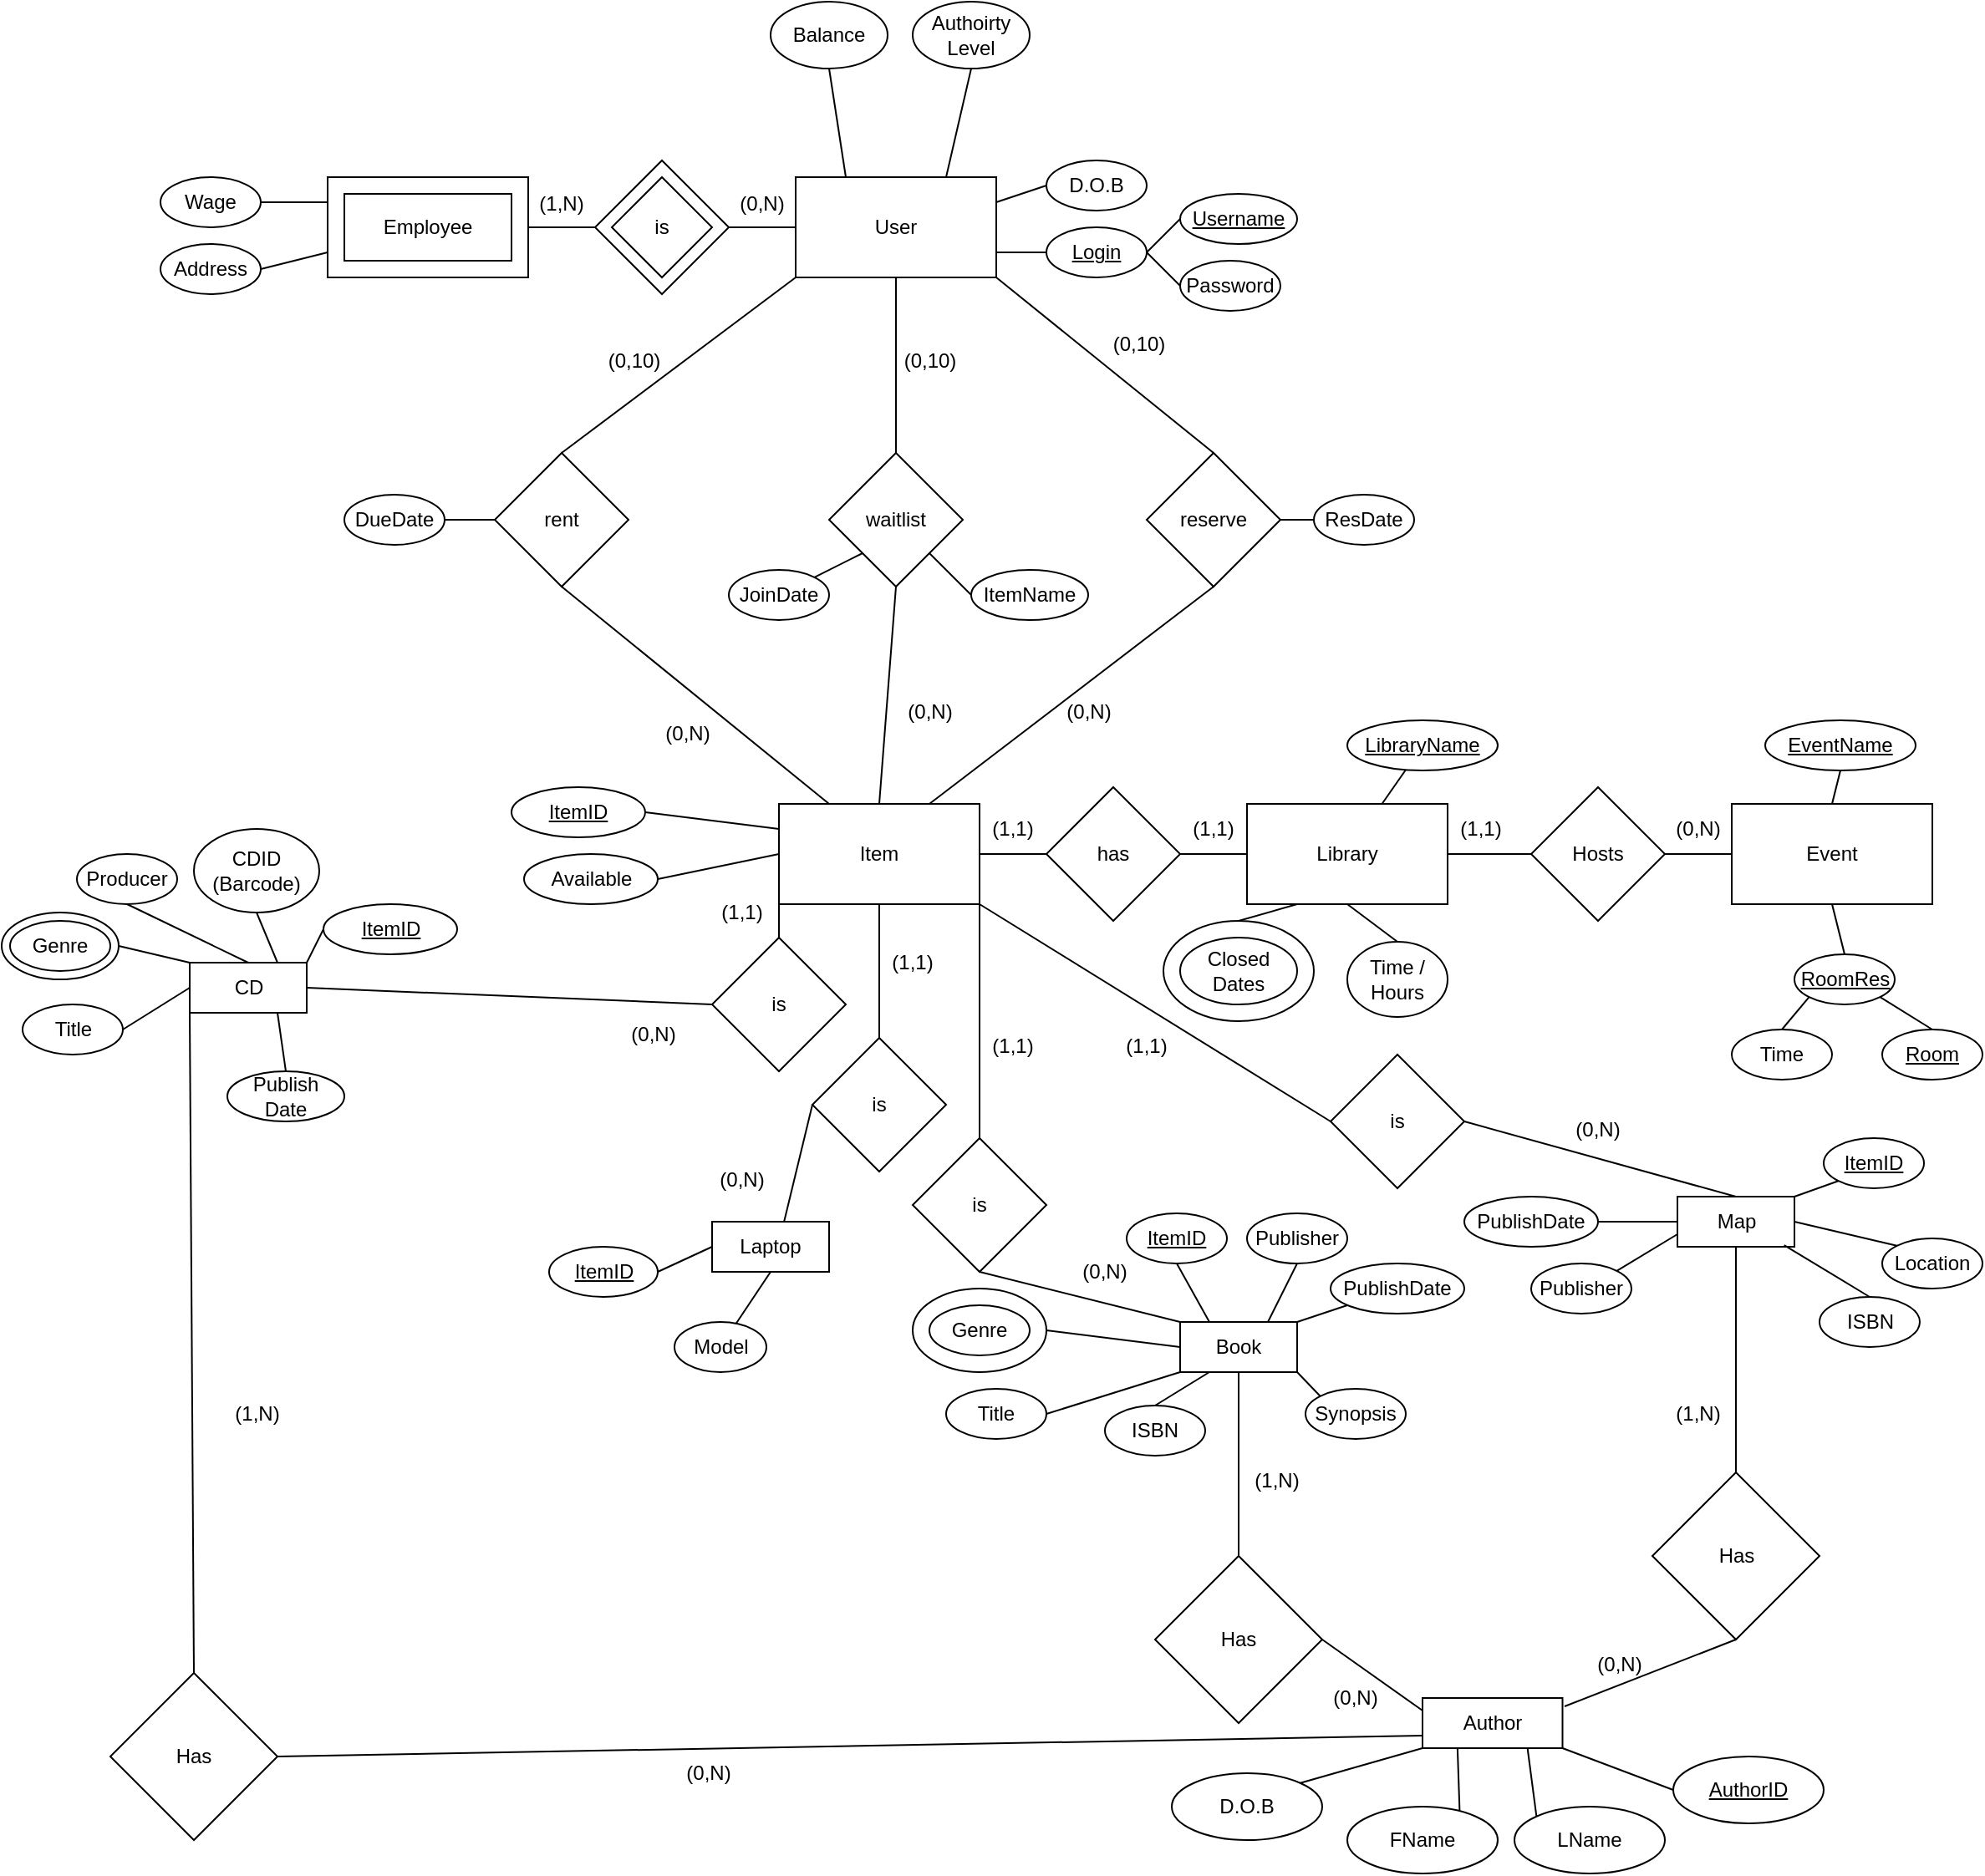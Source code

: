 <mxfile>
    <diagram id="7cVWoikjw2al0mrFs_u3" name="Page-1">
        <mxGraphModel dx="2172" dy="1655" grid="1" gridSize="10" guides="1" tooltips="1" connect="1" arrows="1" fold="1" page="1" pageScale="1" pageWidth="850" pageHeight="1100" math="0" shadow="0">
            <root>
                <mxCell id="0"/>
                <mxCell id="1" parent="0"/>
                <mxCell id="252" value="" style="ellipse;whiteSpace=wrap;html=1;" vertex="1" parent="1">
                    <mxGeometry x="-265" y="355" width="70" height="40" as="geometry"/>
                </mxCell>
                <mxCell id="243" value="" style="rhombus;whiteSpace=wrap;html=1;" parent="1" vertex="1">
                    <mxGeometry x="90" y="-95" width="80" height="80" as="geometry"/>
                </mxCell>
                <mxCell id="116" value="(0,N)" style="text;html=1;strokeColor=none;fillColor=none;align=center;verticalAlign=middle;whiteSpace=wrap;rounded=0;" parent="1" vertex="1">
                    <mxGeometry x="160" y="-84" width="60" height="30" as="geometry"/>
                </mxCell>
                <mxCell id="115" value="(1,N)" style="text;html=1;strokeColor=none;fillColor=none;align=center;verticalAlign=middle;whiteSpace=wrap;rounded=0;" parent="1" vertex="1">
                    <mxGeometry x="40" y="-84" width="60" height="30" as="geometry"/>
                </mxCell>
                <mxCell id="231" value="Has" style="rhombus;whiteSpace=wrap;html=1;" parent="1" vertex="1">
                    <mxGeometry x="722.5" y="690" width="100" height="100" as="geometry"/>
                </mxCell>
                <mxCell id="248" style="edgeStyle=none;html=1;entryX=0;entryY=0;entryDx=0;entryDy=0;endArrow=none;endFill=0;exitX=0.75;exitY=1;exitDx=0;exitDy=0;" parent="1" source="230" target="247" edge="1">
                    <mxGeometry relative="1" as="geometry">
                        <mxPoint x="600" y="950" as="sourcePoint"/>
                        <Array as="points"/>
                    </mxGeometry>
                </mxCell>
                <mxCell id="251" style="edgeStyle=none;html=1;entryX=0;entryY=0.5;entryDx=0;entryDy=0;endArrow=none;endFill=0;exitX=1;exitY=1;exitDx=0;exitDy=0;" parent="1" source="230" target="250" edge="1">
                    <mxGeometry relative="1" as="geometry">
                        <mxPoint x="700" y="850" as="sourcePoint"/>
                    </mxGeometry>
                </mxCell>
                <mxCell id="257" style="edgeStyle=none;html=1;exitX=0;exitY=0.75;exitDx=0;exitDy=0;entryX=1;entryY=0.5;entryDx=0;entryDy=0;endArrow=none;endFill=0;" edge="1" parent="1" source="230" target="254">
                    <mxGeometry relative="1" as="geometry">
                        <mxPoint x="40" y="850" as="targetPoint"/>
                        <Array as="points"/>
                    </mxGeometry>
                </mxCell>
                <mxCell id="230" value="Author" style="rounded=0;whiteSpace=wrap;html=1;" parent="1" vertex="1">
                    <mxGeometry x="585" y="825" width="83.75" height="30" as="geometry"/>
                </mxCell>
                <mxCell id="229" value="Has" style="rhombus;whiteSpace=wrap;html=1;" parent="1" vertex="1">
                    <mxGeometry x="425" y="740" width="100" height="100" as="geometry"/>
                </mxCell>
                <mxCell id="59" style="edgeStyle=none;html=1;exitX=1;exitY=0.5;exitDx=0;exitDy=0;entryX=0;entryY=0.5;entryDx=0;entryDy=0;endArrow=none;endFill=0;" parent="1" source="2" target="58" edge="1">
                    <mxGeometry relative="1" as="geometry"/>
                </mxCell>
                <mxCell id="2" value="Library" style="rounded=0;whiteSpace=wrap;html=1;" parent="1" vertex="1">
                    <mxGeometry x="480" y="290" width="120" height="60" as="geometry"/>
                </mxCell>
                <mxCell id="49" style="edgeStyle=none;html=1;exitX=1;exitY=0.5;exitDx=0;exitDy=0;entryX=0;entryY=0.5;entryDx=0;entryDy=0;endArrow=none;endFill=0;" parent="1" source="3" target="2" edge="1">
                    <mxGeometry relative="1" as="geometry"/>
                </mxCell>
                <mxCell id="3" value="has" style="rhombus;whiteSpace=wrap;html=1;" parent="1" vertex="1">
                    <mxGeometry x="360" y="280" width="80" height="80" as="geometry"/>
                </mxCell>
                <mxCell id="8" value="Time / Hours" style="ellipse;whiteSpace=wrap;html=1;" parent="1" vertex="1">
                    <mxGeometry x="540" y="372.5" width="60" height="45" as="geometry"/>
                </mxCell>
                <mxCell id="10" value="" style="endArrow=none;html=1;entryX=0.5;entryY=0;entryDx=0;entryDy=0;exitX=0.5;exitY=1;exitDx=0;exitDy=0;" parent="1" source="2" target="8" edge="1">
                    <mxGeometry width="50" height="50" relative="1" as="geometry">
                        <mxPoint x="520" y="360" as="sourcePoint"/>
                        <mxPoint x="480" y="380" as="targetPoint"/>
                    </mxGeometry>
                </mxCell>
                <mxCell id="12" value="" style="rounded=0;whiteSpace=wrap;html=1;" parent="1" vertex="1">
                    <mxGeometry x="-70" y="-85" width="120" height="60" as="geometry"/>
                </mxCell>
                <mxCell id="14" value="Wage" style="ellipse;whiteSpace=wrap;html=1;" parent="1" vertex="1">
                    <mxGeometry x="-170" y="-85" width="60" height="30" as="geometry"/>
                </mxCell>
                <mxCell id="16" value="Address" style="ellipse;whiteSpace=wrap;html=1;" parent="1" vertex="1">
                    <mxGeometry x="-170" y="-45" width="60" height="30" as="geometry"/>
                </mxCell>
                <mxCell id="23" value="" style="endArrow=none;html=1;exitX=1;exitY=0.5;exitDx=0;exitDy=0;entryX=0;entryY=0.75;entryDx=0;entryDy=0;" parent="1" source="16" target="12" edge="1">
                    <mxGeometry width="50" height="50" relative="1" as="geometry">
                        <mxPoint x="-220" y="135" as="sourcePoint"/>
                        <mxPoint x="-70" y="-35" as="targetPoint"/>
                    </mxGeometry>
                </mxCell>
                <mxCell id="24" value="" style="endArrow=none;html=1;exitX=1;exitY=0.5;exitDx=0;exitDy=0;entryX=0;entryY=0.25;entryDx=0;entryDy=0;" parent="1" source="14" target="12" edge="1">
                    <mxGeometry width="50" height="50" relative="1" as="geometry">
                        <mxPoint x="-220" y="165" as="sourcePoint"/>
                        <mxPoint x="-70" y="-70" as="targetPoint"/>
                    </mxGeometry>
                </mxCell>
                <mxCell id="44" style="edgeStyle=none;html=1;exitX=1;exitY=0.5;exitDx=0;exitDy=0;entryX=0;entryY=0.5;entryDx=0;entryDy=0;endArrow=none;endFill=0;" parent="1" source="243" target="29" edge="1">
                    <mxGeometry relative="1" as="geometry"/>
                </mxCell>
                <mxCell id="28" value="is" style="rhombus;whiteSpace=wrap;html=1;" parent="1" vertex="1">
                    <mxGeometry x="100" y="-85" width="60" height="60" as="geometry"/>
                </mxCell>
                <mxCell id="141" style="edgeStyle=none;html=1;entryX=0.5;entryY=0;entryDx=0;entryDy=0;endArrow=none;endFill=0;exitX=0;exitY=1;exitDx=0;exitDy=0;" parent="1" source="29" target="140" edge="1">
                    <mxGeometry relative="1" as="geometry"/>
                </mxCell>
                <mxCell id="266" style="edgeStyle=none;html=1;exitX=0.5;exitY=1;exitDx=0;exitDy=0;entryX=0.5;entryY=0;entryDx=0;entryDy=0;endArrow=none;endFill=0;" edge="1" parent="1" source="29" target="265">
                    <mxGeometry relative="1" as="geometry"/>
                </mxCell>
                <mxCell id="29" value="User" style="rounded=0;whiteSpace=wrap;html=1;" parent="1" vertex="1">
                    <mxGeometry x="210" y="-85" width="120" height="60" as="geometry"/>
                </mxCell>
                <mxCell id="42" style="edgeStyle=none;html=1;exitX=0;exitY=0.5;exitDx=0;exitDy=0;entryX=1;entryY=0.5;entryDx=0;entryDy=0;endArrow=none;endFill=0;" parent="1" source="31" target="33" edge="1">
                    <mxGeometry relative="1" as="geometry"/>
                </mxCell>
                <mxCell id="31" value="Username" style="ellipse;whiteSpace=wrap;html=1;fontStyle=4" parent="1" vertex="1">
                    <mxGeometry x="440" y="-75" width="70" height="30" as="geometry"/>
                </mxCell>
                <mxCell id="33" value="Login" style="ellipse;whiteSpace=wrap;html=1;fontStyle=4" parent="1" vertex="1">
                    <mxGeometry x="360" y="-55" width="60" height="30" as="geometry"/>
                </mxCell>
                <mxCell id="41" style="edgeStyle=none;html=1;exitX=0;exitY=0.5;exitDx=0;exitDy=0;entryX=1;entryY=0.5;entryDx=0;entryDy=0;endArrow=none;endFill=0;" parent="1" source="34" target="33" edge="1">
                    <mxGeometry relative="1" as="geometry"/>
                </mxCell>
                <mxCell id="34" value="Password" style="ellipse;whiteSpace=wrap;html=1;fontStyle=0" parent="1" vertex="1">
                    <mxGeometry x="440" y="-35" width="60" height="30" as="geometry"/>
                </mxCell>
                <mxCell id="40" style="edgeStyle=none;html=1;exitX=0;exitY=0.5;exitDx=0;exitDy=0;entryX=1;entryY=0.25;entryDx=0;entryDy=0;endArrow=none;endFill=0;" parent="1" source="35" target="29" edge="1">
                    <mxGeometry relative="1" as="geometry"/>
                </mxCell>
                <mxCell id="35" value="D.O.B" style="ellipse;whiteSpace=wrap;html=1;" parent="1" vertex="1">
                    <mxGeometry x="360" y="-95" width="60" height="30" as="geometry"/>
                </mxCell>
                <mxCell id="36" value="Authoirty Level" style="ellipse;whiteSpace=wrap;html=1;" parent="1" vertex="1">
                    <mxGeometry x="280" y="-190" width="70" height="40" as="geometry"/>
                </mxCell>
                <mxCell id="38" value="" style="endArrow=none;html=1;entryX=0.5;entryY=1;entryDx=0;entryDy=0;exitX=0.75;exitY=0;exitDx=0;exitDy=0;" parent="1" source="29" target="36" edge="1">
                    <mxGeometry width="50" height="50" relative="1" as="geometry">
                        <mxPoint x="300" y="-85" as="sourcePoint"/>
                        <mxPoint x="300" y="35" as="targetPoint"/>
                    </mxGeometry>
                </mxCell>
                <mxCell id="39" value="" style="endArrow=none;html=1;entryX=1;entryY=0.75;entryDx=0;entryDy=0;exitX=0;exitY=0.5;exitDx=0;exitDy=0;" parent="1" source="33" target="29" edge="1">
                    <mxGeometry width="50" height="50" relative="1" as="geometry">
                        <mxPoint x="250" y="-75" as="sourcePoint"/>
                        <mxPoint x="240" y="-105" as="targetPoint"/>
                    </mxGeometry>
                </mxCell>
                <mxCell id="48" style="edgeStyle=none;html=1;exitX=1;exitY=0.5;exitDx=0;exitDy=0;entryX=0;entryY=0.5;entryDx=0;entryDy=0;endArrow=none;endFill=0;" parent="1" source="45" target="3" edge="1">
                    <mxGeometry relative="1" as="geometry">
                        <Array as="points"/>
                    </mxGeometry>
                </mxCell>
                <mxCell id="123" style="edgeStyle=none;html=1;entryX=0.5;entryY=0;entryDx=0;entryDy=0;endArrow=none;endFill=0;exitX=1;exitY=1;exitDx=0;exitDy=0;" parent="1" source="45" target="121" edge="1">
                    <mxGeometry relative="1" as="geometry">
                        <mxPoint x="300" y="360" as="sourcePoint"/>
                    </mxGeometry>
                </mxCell>
                <mxCell id="45" value="Item" style="rounded=0;whiteSpace=wrap;html=1;" parent="1" vertex="1">
                    <mxGeometry x="200" y="290" width="120" height="60" as="geometry"/>
                </mxCell>
                <mxCell id="46" value="" style="html=1;endArrow=none;endFill=0;entryX=0;entryY=0.5;entryDx=0;entryDy=0;exitX=1;exitY=0.5;exitDx=0;exitDy=0;" parent="1" source="12" target="243" edge="1">
                    <mxGeometry width="100" relative="1" as="geometry">
                        <mxPoint x="-20" y="65" as="sourcePoint"/>
                        <mxPoint x="80" y="65" as="targetPoint"/>
                    </mxGeometry>
                </mxCell>
                <mxCell id="205" style="edgeStyle=none;html=1;exitX=0.5;exitY=1;exitDx=0;exitDy=0;entryX=0.5;entryY=0;entryDx=0;entryDy=0;endArrow=none;endFill=0;" parent="1" source="50" target="204" edge="1">
                    <mxGeometry relative="1" as="geometry"/>
                </mxCell>
                <mxCell id="50" value="Event" style="rounded=0;whiteSpace=wrap;html=1;" parent="1" vertex="1">
                    <mxGeometry x="770" y="290" width="120" height="60" as="geometry"/>
                </mxCell>
                <mxCell id="51" value="Time" style="ellipse;whiteSpace=wrap;html=1;" parent="1" vertex="1">
                    <mxGeometry x="770" y="425" width="60" height="30" as="geometry"/>
                </mxCell>
                <mxCell id="53" value="Room" style="ellipse;whiteSpace=wrap;html=1;fontStyle=4" parent="1" vertex="1">
                    <mxGeometry x="860" y="425" width="60" height="30" as="geometry"/>
                </mxCell>
                <mxCell id="60" style="edgeStyle=none;html=1;exitX=1;exitY=0.5;exitDx=0;exitDy=0;entryX=0;entryY=0.5;entryDx=0;entryDy=0;endArrow=none;endFill=0;" parent="1" source="58" target="50" edge="1">
                    <mxGeometry relative="1" as="geometry"/>
                </mxCell>
                <mxCell id="58" value="Hosts" style="rhombus;whiteSpace=wrap;html=1;" parent="1" vertex="1">
                    <mxGeometry x="650" y="280" width="80" height="80" as="geometry"/>
                </mxCell>
                <mxCell id="62" style="edgeStyle=none;html=1;exitX=0.5;exitY=0;exitDx=0;exitDy=0;entryX=0;entryY=1;entryDx=0;entryDy=0;endArrow=none;endFill=0;" parent="1" source="61" target="45" edge="1">
                    <mxGeometry relative="1" as="geometry"/>
                </mxCell>
                <mxCell id="145" style="edgeStyle=none;html=1;entryX=1;entryY=0.5;entryDx=0;entryDy=0;endArrow=none;endFill=0;exitX=0;exitY=0.5;exitDx=0;exitDy=0;" parent="1" source="61" target="66" edge="1">
                    <mxGeometry relative="1" as="geometry">
                        <mxPoint x="130" y="380" as="sourcePoint"/>
                    </mxGeometry>
                </mxCell>
                <mxCell id="61" value="is" style="rhombus;whiteSpace=wrap;html=1;" parent="1" vertex="1">
                    <mxGeometry x="160" y="370" width="80" height="80" as="geometry"/>
                </mxCell>
                <mxCell id="88" style="edgeStyle=none;html=1;exitX=0.75;exitY=0;exitDx=0;exitDy=0;endArrow=none;endFill=0;entryX=0.5;entryY=1;entryDx=0;entryDy=0;" parent="1" source="63" target="87" edge="1">
                    <mxGeometry relative="1" as="geometry">
                        <mxPoint x="510.0" y="570" as="targetPoint"/>
                    </mxGeometry>
                </mxCell>
                <mxCell id="164" style="edgeStyle=none;html=1;exitX=0;exitY=0.5;exitDx=0;exitDy=0;entryX=1;entryY=0.5;entryDx=0;entryDy=0;endArrow=none;endFill=0;" parent="1" source="63" target="155" edge="1">
                    <mxGeometry relative="1" as="geometry"/>
                </mxCell>
                <mxCell id="168" style="edgeStyle=none;html=1;exitX=0.25;exitY=1;exitDx=0;exitDy=0;entryX=0.5;entryY=0;entryDx=0;entryDy=0;endArrow=none;endFill=0;" parent="1" source="63" target="167" edge="1">
                    <mxGeometry relative="1" as="geometry"/>
                </mxCell>
                <mxCell id="213" style="edgeStyle=none;html=1;endArrow=none;endFill=0;exitX=0.5;exitY=1;exitDx=0;exitDy=0;" parent="1" source="63" edge="1">
                    <mxGeometry relative="1" as="geometry">
                        <mxPoint x="475" y="670" as="sourcePoint"/>
                        <mxPoint x="475" y="740" as="targetPoint"/>
                    </mxGeometry>
                </mxCell>
                <mxCell id="63" value="Book" style="rounded=0;whiteSpace=wrap;html=1;" parent="1" vertex="1">
                    <mxGeometry x="440" y="600" width="70" height="30" as="geometry"/>
                </mxCell>
                <mxCell id="256" style="edgeStyle=none;html=1;exitX=0;exitY=1;exitDx=0;exitDy=0;endArrow=none;endFill=0;entryX=0.5;entryY=0;entryDx=0;entryDy=0;" edge="1" parent="1" source="66" target="254">
                    <mxGeometry relative="1" as="geometry">
                        <mxPoint x="20" y="620" as="targetPoint"/>
                    </mxGeometry>
                </mxCell>
                <mxCell id="282" style="edgeStyle=none;html=1;exitX=1;exitY=0;exitDx=0;exitDy=0;endArrow=none;endFill=0;entryX=0;entryY=0.5;entryDx=0;entryDy=0;" edge="1" parent="1" source="66" target="284">
                    <mxGeometry relative="1" as="geometry">
                        <mxPoint x="-70" y="377.5" as="targetPoint"/>
                    </mxGeometry>
                </mxCell>
                <mxCell id="66" value="CD" style="rounded=0;whiteSpace=wrap;html=1;" parent="1" vertex="1">
                    <mxGeometry x="-152.5" y="385" width="70" height="30" as="geometry"/>
                </mxCell>
                <mxCell id="216" style="edgeStyle=none;html=1;exitX=0.5;exitY=1;exitDx=0;exitDy=0;entryX=0.5;entryY=0;entryDx=0;entryDy=0;endArrow=none;endFill=0;" parent="1" source="67" target="231" edge="1">
                    <mxGeometry relative="1" as="geometry"/>
                </mxCell>
                <mxCell id="286" style="edgeStyle=none;html=1;exitX=1;exitY=0;exitDx=0;exitDy=0;entryX=0;entryY=1;entryDx=0;entryDy=0;endArrow=none;endFill=0;" edge="1" parent="1" source="67" target="285">
                    <mxGeometry relative="1" as="geometry"/>
                </mxCell>
                <mxCell id="67" value="Map" style="rounded=0;whiteSpace=wrap;html=1;" parent="1" vertex="1">
                    <mxGeometry x="737.5" y="525" width="70" height="30" as="geometry"/>
                </mxCell>
                <mxCell id="68" value="Laptop" style="rounded=0;whiteSpace=wrap;html=1;" parent="1" vertex="1">
                    <mxGeometry x="160" y="540" width="70" height="30" as="geometry"/>
                </mxCell>
                <mxCell id="96" style="edgeStyle=none;html=1;exitX=1;exitY=0.5;exitDx=0;exitDy=0;entryX=0;entryY=1;entryDx=0;entryDy=0;endArrow=none;endFill=0;" parent="1" source="71" target="63" edge="1">
                    <mxGeometry relative="1" as="geometry"/>
                </mxCell>
                <mxCell id="71" value="Title" style="ellipse;whiteSpace=wrap;html=1;" parent="1" vertex="1">
                    <mxGeometry x="300" y="640" width="60" height="30" as="geometry"/>
                </mxCell>
                <mxCell id="78" style="edgeStyle=none;html=1;entryX=1;entryY=0;entryDx=0;entryDy=0;endArrow=none;endFill=0;" parent="1" target="63" edge="1">
                    <mxGeometry relative="1" as="geometry">
                        <mxPoint x="540" y="590" as="sourcePoint"/>
                    </mxGeometry>
                </mxCell>
                <mxCell id="72" value="PublishDate" style="ellipse;whiteSpace=wrap;html=1;" parent="1" vertex="1">
                    <mxGeometry x="530" y="565" width="80" height="30" as="geometry"/>
                </mxCell>
                <mxCell id="154" style="edgeStyle=none;html=1;exitX=1;exitY=0.5;exitDx=0;exitDy=0;entryX=0;entryY=0.5;entryDx=0;entryDy=0;endArrow=none;endFill=0;" parent="1" source="74" target="66" edge="1">
                    <mxGeometry relative="1" as="geometry"/>
                </mxCell>
                <mxCell id="74" value="Title" style="ellipse;whiteSpace=wrap;html=1;" parent="1" vertex="1">
                    <mxGeometry x="-252.5" y="410" width="60" height="30" as="geometry"/>
                </mxCell>
                <mxCell id="81" style="edgeStyle=none;html=1;exitX=0.5;exitY=0;exitDx=0;exitDy=0;endArrow=none;endFill=0;entryX=0.75;entryY=1;entryDx=0;entryDy=0;" parent="1" source="77" target="66" edge="1">
                    <mxGeometry relative="1" as="geometry">
                        <mxPoint x="-112.5" y="425" as="targetPoint"/>
                    </mxGeometry>
                </mxCell>
                <mxCell id="77" value="Publish Date" style="ellipse;whiteSpace=wrap;html=1;" parent="1" vertex="1">
                    <mxGeometry x="-130" y="450" width="70" height="30" as="geometry"/>
                </mxCell>
                <mxCell id="82" style="edgeStyle=none;html=1;exitX=0.5;exitY=1;exitDx=0;exitDy=0;entryX=0.5;entryY=0;entryDx=0;entryDy=0;endArrow=none;endFill=0;" parent="1" source="80" target="66" edge="1">
                    <mxGeometry relative="1" as="geometry"/>
                </mxCell>
                <mxCell id="80" value="Producer" style="ellipse;whiteSpace=wrap;html=1;" parent="1" vertex="1">
                    <mxGeometry x="-220" y="320" width="60" height="30" as="geometry"/>
                </mxCell>
                <mxCell id="94" style="edgeStyle=none;html=1;exitX=0;exitY=0;exitDx=0;exitDy=0;entryX=1;entryY=1;entryDx=0;entryDy=0;endArrow=none;endFill=0;" parent="1" source="83" target="63" edge="1">
                    <mxGeometry relative="1" as="geometry"/>
                </mxCell>
                <mxCell id="83" value="Synopsis" style="ellipse;whiteSpace=wrap;html=1;" parent="1" vertex="1">
                    <mxGeometry x="515" y="640" width="60" height="30" as="geometry"/>
                </mxCell>
                <mxCell id="85" style="edgeStyle=none;html=1;entryX=0;entryY=0;entryDx=0;entryDy=0;endArrow=none;endFill=0;exitX=1;exitY=0.5;exitDx=0;exitDy=0;" parent="1" source="252" target="66" edge="1">
                    <mxGeometry relative="1" as="geometry">
                        <mxPoint x="-190" y="390" as="sourcePoint"/>
                    </mxGeometry>
                </mxCell>
                <mxCell id="84" value="Genre" style="ellipse;whiteSpace=wrap;html=1;" parent="1" vertex="1">
                    <mxGeometry x="-260" y="360" width="60" height="30" as="geometry"/>
                </mxCell>
                <mxCell id="87" value="Publisher" style="ellipse;whiteSpace=wrap;html=1;" parent="1" vertex="1">
                    <mxGeometry x="480" y="535" width="60" height="30" as="geometry"/>
                </mxCell>
                <mxCell id="101" style="edgeStyle=none;html=1;entryX=0.5;entryY=1;entryDx=0;entryDy=0;endArrow=none;endFill=0;" parent="1" source="92" target="68" edge="1">
                    <mxGeometry relative="1" as="geometry"/>
                </mxCell>
                <mxCell id="92" value="Model" style="ellipse;whiteSpace=wrap;html=1;" parent="1" vertex="1">
                    <mxGeometry x="137.5" y="600" width="55" height="30" as="geometry"/>
                </mxCell>
                <mxCell id="109" value="" style="ellipse;whiteSpace=wrap;html=1;" parent="1" vertex="1">
                    <mxGeometry x="430" y="360" width="90" height="60" as="geometry"/>
                </mxCell>
                <mxCell id="110" value="Closed Dates" style="ellipse;whiteSpace=wrap;html=1;" parent="1" vertex="1">
                    <mxGeometry x="440" y="370" width="70" height="40" as="geometry"/>
                </mxCell>
                <mxCell id="111" value="" style="endArrow=none;html=1;entryX=0.5;entryY=0;entryDx=0;entryDy=0;exitX=0.25;exitY=1;exitDx=0;exitDy=0;" parent="1" source="2" target="109" edge="1">
                    <mxGeometry width="50" height="50" relative="1" as="geometry">
                        <mxPoint x="430" y="430" as="sourcePoint"/>
                        <mxPoint x="350" y="470" as="targetPoint"/>
                    </mxGeometry>
                </mxCell>
                <mxCell id="120" style="edgeStyle=none;html=1;exitX=0;exitY=0;exitDx=0;exitDy=0;entryX=1;entryY=0.5;entryDx=0;entryDy=0;endArrow=none;endFill=0;" parent="1" source="119" target="67" edge="1">
                    <mxGeometry relative="1" as="geometry"/>
                </mxCell>
                <mxCell id="119" value="Location" style="ellipse;whiteSpace=wrap;html=1;" parent="1" vertex="1">
                    <mxGeometry x="860" y="550" width="60" height="30" as="geometry"/>
                </mxCell>
                <mxCell id="124" style="edgeStyle=none;html=1;exitX=0.5;exitY=1;exitDx=0;exitDy=0;entryX=0;entryY=0;entryDx=0;entryDy=0;endArrow=none;endFill=0;" parent="1" source="121" target="63" edge="1">
                    <mxGeometry relative="1" as="geometry"/>
                </mxCell>
                <mxCell id="121" value="is" style="rhombus;whiteSpace=wrap;html=1;" parent="1" vertex="1">
                    <mxGeometry x="280" y="490" width="80" height="80" as="geometry"/>
                </mxCell>
                <mxCell id="125" value="(1,1)" style="text;html=1;strokeColor=none;fillColor=none;align=center;verticalAlign=middle;whiteSpace=wrap;rounded=0;" parent="1" vertex="1">
                    <mxGeometry x="310" y="290" width="60" height="30" as="geometry"/>
                </mxCell>
                <mxCell id="127" value="(1,1)" style="text;html=1;strokeColor=none;fillColor=none;align=center;verticalAlign=middle;whiteSpace=wrap;rounded=0;" parent="1" vertex="1">
                    <mxGeometry x="430" y="290" width="60" height="30" as="geometry"/>
                </mxCell>
                <mxCell id="128" value="(1,1)" style="text;html=1;strokeColor=none;fillColor=none;align=center;verticalAlign=middle;whiteSpace=wrap;rounded=0;" parent="1" vertex="1">
                    <mxGeometry x="590" y="290" width="60" height="30" as="geometry"/>
                </mxCell>
                <mxCell id="130" value="(0,N)" style="text;html=1;strokeColor=none;fillColor=none;align=center;verticalAlign=middle;whiteSpace=wrap;rounded=0;" parent="1" vertex="1">
                    <mxGeometry x="720" y="290" width="60" height="30" as="geometry"/>
                </mxCell>
                <mxCell id="132" value="" style="endArrow=none;html=1;entryX=0;entryY=0.75;entryDx=0;entryDy=0;exitX=1;exitY=0;exitDx=0;exitDy=0;" parent="1" source="133" target="67" edge="1">
                    <mxGeometry width="50" height="50" relative="1" as="geometry">
                        <mxPoint x="704.431" y="565.678" as="sourcePoint"/>
                        <mxPoint x="737.5" y="557.5" as="targetPoint"/>
                    </mxGeometry>
                </mxCell>
                <mxCell id="133" value="Publisher" style="ellipse;whiteSpace=wrap;html=1;" parent="1" vertex="1">
                    <mxGeometry x="650" y="565" width="60" height="30" as="geometry"/>
                </mxCell>
                <mxCell id="136" value="(0,N)" style="text;html=1;strokeColor=none;fillColor=none;align=center;verticalAlign=middle;whiteSpace=wrap;rounded=0;" parent="1" vertex="1">
                    <mxGeometry x="365" y="555" width="60" height="30" as="geometry"/>
                </mxCell>
                <mxCell id="142" style="edgeStyle=none;html=1;exitX=0.5;exitY=1;exitDx=0;exitDy=0;entryX=0.25;entryY=0;entryDx=0;entryDy=0;endArrow=none;endFill=0;" parent="1" source="140" target="45" edge="1">
                    <mxGeometry relative="1" as="geometry"/>
                </mxCell>
                <mxCell id="143" value="(0,10)" style="text;html=1;align=center;verticalAlign=middle;resizable=0;points=[];autosize=1;strokeColor=none;fillColor=none;" parent="1" vertex="1">
                    <mxGeometry x="87.5" y="10" width="50" height="30" as="geometry"/>
                </mxCell>
                <mxCell id="140" value="rent" style="rhombus;whiteSpace=wrap;html=1;" parent="1" vertex="1">
                    <mxGeometry x="30" y="80" width="80" height="80" as="geometry"/>
                </mxCell>
                <mxCell id="146" style="edgeStyle=none;html=1;exitX=1;exitY=0.5;exitDx=0;exitDy=0;endArrow=none;endFill=0;entryX=0;entryY=0.5;entryDx=0;entryDy=0;" parent="1" source="144" target="140" edge="1">
                    <mxGeometry relative="1" as="geometry">
                        <mxPoint x="100" y="45" as="targetPoint"/>
                    </mxGeometry>
                </mxCell>
                <mxCell id="147" value="" style="endArrow=none;html=1;entryX=0;entryY=0.5;entryDx=0;entryDy=0;exitX=1;exitY=0.5;exitDx=0;exitDy=0;" parent="1" source="148" target="67" edge="1">
                    <mxGeometry width="50" height="50" relative="1" as="geometry">
                        <mxPoint x="630" y="575" as="sourcePoint"/>
                        <mxPoint x="667.5" y="555" as="targetPoint"/>
                    </mxGeometry>
                </mxCell>
                <mxCell id="144" value="DueDate" style="ellipse;whiteSpace=wrap;html=1;" parent="1" vertex="1">
                    <mxGeometry x="-60" y="105" width="60" height="30" as="geometry"/>
                </mxCell>
                <mxCell id="148" value="PublishDate" style="ellipse;whiteSpace=wrap;html=1;" parent="1" vertex="1">
                    <mxGeometry x="610" y="525" width="80" height="30" as="geometry"/>
                </mxCell>
                <mxCell id="149" value="(0,N)" style="text;html=1;align=center;verticalAlign=middle;resizable=0;points=[];autosize=1;strokeColor=none;fillColor=none;" parent="1" vertex="1">
                    <mxGeometry x="120" y="232.5" width="50" height="30" as="geometry"/>
                </mxCell>
                <mxCell id="155" value="" style="ellipse;whiteSpace=wrap;html=1;" parent="1" vertex="1">
                    <mxGeometry x="280" y="580" width="80" height="50" as="geometry"/>
                </mxCell>
                <mxCell id="156" value="Genre" style="ellipse;whiteSpace=wrap;html=1;" parent="1" vertex="1">
                    <mxGeometry x="290" y="590" width="60" height="30" as="geometry"/>
                </mxCell>
                <mxCell id="158" style="edgeStyle=none;html=1;exitX=0;exitY=0.5;exitDx=0;exitDy=0;entryX=0.614;entryY=0.012;entryDx=0;entryDy=0;endArrow=none;endFill=0;entryPerimeter=0;" parent="1" source="157" target="68" edge="1">
                    <mxGeometry relative="1" as="geometry"/>
                </mxCell>
                <mxCell id="159" style="edgeStyle=none;html=1;exitX=0.5;exitY=0;exitDx=0;exitDy=0;entryX=0.5;entryY=1;entryDx=0;entryDy=0;endArrow=none;endFill=0;" parent="1" source="157" target="45" edge="1">
                    <mxGeometry relative="1" as="geometry"/>
                </mxCell>
                <mxCell id="157" value="is" style="rhombus;whiteSpace=wrap;html=1;" parent="1" vertex="1">
                    <mxGeometry x="220" y="430" width="80" height="80" as="geometry"/>
                </mxCell>
                <mxCell id="163" style="edgeStyle=none;html=1;exitX=1;exitY=0.5;exitDx=0;exitDy=0;endArrow=none;endFill=0;entryX=0.5;entryY=0;entryDx=0;entryDy=0;" parent="1" source="162" target="67" edge="1">
                    <mxGeometry relative="1" as="geometry">
                        <mxPoint x="770" y="510" as="targetPoint"/>
                    </mxGeometry>
                </mxCell>
                <mxCell id="166" style="edgeStyle=none;html=1;exitX=0;exitY=0.5;exitDx=0;exitDy=0;entryX=1;entryY=1;entryDx=0;entryDy=0;endArrow=none;endFill=0;" parent="1" source="162" target="45" edge="1">
                    <mxGeometry relative="1" as="geometry"/>
                </mxCell>
                <mxCell id="162" value="is" style="rhombus;whiteSpace=wrap;html=1;" parent="1" vertex="1">
                    <mxGeometry x="530" y="440" width="80" height="80" as="geometry"/>
                </mxCell>
                <mxCell id="173" value="(1,1)" style="text;html=1;strokeColor=none;fillColor=none;align=center;verticalAlign=middle;whiteSpace=wrap;rounded=0;" parent="1" vertex="1">
                    <mxGeometry x="250" y="370" width="60" height="30" as="geometry"/>
                </mxCell>
                <mxCell id="167" value="&lt;span&gt;ISBN&lt;/span&gt;" style="ellipse;whiteSpace=wrap;html=1;fontStyle=0" parent="1" vertex="1">
                    <mxGeometry x="395" y="650" width="60" height="30" as="geometry"/>
                </mxCell>
                <mxCell id="175" value="(1,1)" style="text;html=1;strokeColor=none;fillColor=none;align=center;verticalAlign=middle;whiteSpace=wrap;rounded=0;" parent="1" vertex="1">
                    <mxGeometry x="147.5" y="340" width="60" height="30" as="geometry"/>
                </mxCell>
                <mxCell id="178" value="(1,1)" style="text;html=1;strokeColor=none;fillColor=none;align=center;verticalAlign=middle;whiteSpace=wrap;rounded=0;" parent="1" vertex="1">
                    <mxGeometry x="390" y="420" width="60" height="30" as="geometry"/>
                </mxCell>
                <mxCell id="181" value="(0,N)" style="text;html=1;strokeColor=none;fillColor=none;align=center;verticalAlign=middle;whiteSpace=wrap;rounded=0;" parent="1" vertex="1">
                    <mxGeometry x="147.5" y="500" width="60" height="30" as="geometry"/>
                </mxCell>
                <mxCell id="182" value="(0,N)" style="text;html=1;strokeColor=none;fillColor=none;align=center;verticalAlign=middle;whiteSpace=wrap;rounded=0;" parent="1" vertex="1">
                    <mxGeometry x="95" y="412.5" width="60" height="30" as="geometry"/>
                </mxCell>
                <mxCell id="183" value="(0,N)" style="text;html=1;strokeColor=none;fillColor=none;align=center;verticalAlign=middle;whiteSpace=wrap;rounded=0;" parent="1" vertex="1">
                    <mxGeometry x="660" y="470" width="60" height="30" as="geometry"/>
                </mxCell>
                <mxCell id="189" style="edgeStyle=none;html=1;endArrow=none;endFill=0;" parent="1" source="187" target="2" edge="1">
                    <mxGeometry relative="1" as="geometry"/>
                </mxCell>
                <mxCell id="198" style="edgeStyle=none;html=1;exitX=0.5;exitY=1;exitDx=0;exitDy=0;entryX=0.75;entryY=0;entryDx=0;entryDy=0;endArrow=none;endFill=0;" parent="1" source="190" target="66" edge="1">
                    <mxGeometry relative="1" as="geometry"/>
                </mxCell>
                <mxCell id="187" value="&lt;u&gt;LibraryName&lt;/u&gt;" style="ellipse;whiteSpace=wrap;html=1;" parent="1" vertex="1">
                    <mxGeometry x="540" y="240" width="90" height="30" as="geometry"/>
                </mxCell>
                <mxCell id="196" style="edgeStyle=none;html=1;exitX=0.5;exitY=0;exitDx=0;exitDy=0;endArrow=none;endFill=0;entryX=0.912;entryY=0.967;entryDx=0;entryDy=0;entryPerimeter=0;" parent="1" source="192" target="67" edge="1">
                    <mxGeometry relative="1" as="geometry">
                        <mxPoint x="773" y="560" as="targetPoint"/>
                    </mxGeometry>
                </mxCell>
                <mxCell id="202" style="edgeStyle=none;html=1;exitX=0.5;exitY=1;exitDx=0;exitDy=0;entryX=0.5;entryY=0;entryDx=0;entryDy=0;endArrow=none;endFill=0;" parent="1" source="200" target="50" edge="1">
                    <mxGeometry relative="1" as="geometry"/>
                </mxCell>
                <mxCell id="192" value="&lt;span&gt;ISBN&lt;/span&gt;" style="ellipse;whiteSpace=wrap;html=1;fontStyle=0" parent="1" vertex="1">
                    <mxGeometry x="822.5" y="585" width="60" height="30" as="geometry"/>
                </mxCell>
                <mxCell id="139" value="(1,1)" style="text;html=1;strokeColor=none;fillColor=none;align=center;verticalAlign=middle;whiteSpace=wrap;rounded=0;" parent="1" vertex="1">
                    <mxGeometry x="310" y="420" width="60" height="30" as="geometry"/>
                </mxCell>
                <mxCell id="190" value="CDID (Barcode)" style="ellipse;whiteSpace=wrap;html=1;" parent="1" vertex="1">
                    <mxGeometry x="-150" y="305" width="75" height="50" as="geometry"/>
                </mxCell>
                <mxCell id="207" style="edgeStyle=none;html=1;exitX=1;exitY=1;exitDx=0;exitDy=0;entryX=0.5;entryY=0;entryDx=0;entryDy=0;endArrow=none;endFill=0;" parent="1" source="204" target="53" edge="1">
                    <mxGeometry relative="1" as="geometry"/>
                </mxCell>
                <mxCell id="200" value="&lt;span&gt;&lt;u&gt;EventName&lt;/u&gt;&lt;/span&gt;" style="ellipse;whiteSpace=wrap;html=1;fontStyle=0" parent="1" vertex="1">
                    <mxGeometry x="790" y="240" width="90" height="30" as="geometry"/>
                </mxCell>
                <mxCell id="220" style="edgeStyle=none;html=1;entryX=0.747;entryY=0.082;entryDx=0;entryDy=0;entryPerimeter=0;endArrow=none;endFill=0;exitX=0.25;exitY=1;exitDx=0;exitDy=0;" parent="1" source="230" target="219" edge="1">
                    <mxGeometry relative="1" as="geometry">
                        <mxPoint x="610" y="860" as="sourcePoint"/>
                    </mxGeometry>
                </mxCell>
                <mxCell id="209" style="edgeStyle=none;html=1;exitX=0;exitY=1;exitDx=0;exitDy=0;entryX=0.5;entryY=0;entryDx=0;entryDy=0;endArrow=none;endFill=0;" parent="1" source="204" target="51" edge="1">
                    <mxGeometry relative="1" as="geometry"/>
                </mxCell>
                <mxCell id="204" value="RoomRes" style="ellipse;whiteSpace=wrap;html=1;fontStyle=4" parent="1" vertex="1">
                    <mxGeometry x="807.5" y="380" width="60" height="30" as="geometry"/>
                </mxCell>
                <mxCell id="215" style="edgeStyle=none;html=1;exitX=1;exitY=0.5;exitDx=0;exitDy=0;endArrow=none;endFill=0;entryX=0;entryY=0.25;entryDx=0;entryDy=0;" parent="1" source="229" target="230" edge="1">
                    <mxGeometry relative="1" as="geometry">
                        <mxPoint x="580" y="830" as="targetPoint"/>
                    </mxGeometry>
                </mxCell>
                <mxCell id="217" style="edgeStyle=none;html=1;exitX=0.5;exitY=1;exitDx=0;exitDy=0;endArrow=none;endFill=0;" parent="1" source="231" edge="1">
                    <mxGeometry relative="1" as="geometry">
                        <mxPoint x="670" y="830" as="targetPoint"/>
                    </mxGeometry>
                </mxCell>
                <mxCell id="219" value="FName" style="ellipse;whiteSpace=wrap;html=1;" parent="1" vertex="1">
                    <mxGeometry x="540" y="890" width="90" height="40" as="geometry"/>
                </mxCell>
                <mxCell id="222" value="(1,N)" style="text;html=1;strokeColor=none;fillColor=none;align=center;verticalAlign=middle;whiteSpace=wrap;rounded=0;" parent="1" vertex="1">
                    <mxGeometry x="720" y="640" width="60" height="30" as="geometry"/>
                </mxCell>
                <mxCell id="225" value="(1,N)" style="text;html=1;strokeColor=none;fillColor=none;align=center;verticalAlign=middle;whiteSpace=wrap;rounded=0;" parent="1" vertex="1">
                    <mxGeometry x="468" y="680" width="60" height="30" as="geometry"/>
                </mxCell>
                <mxCell id="227" value="(0,N)" style="text;html=1;strokeColor=none;fillColor=none;align=center;verticalAlign=middle;whiteSpace=wrap;rounded=0;" parent="1" vertex="1">
                    <mxGeometry x="515" y="810" width="60" height="30" as="geometry"/>
                </mxCell>
                <mxCell id="228" value="(0,N)" style="text;html=1;strokeColor=none;fillColor=none;align=center;verticalAlign=middle;whiteSpace=wrap;rounded=0;" parent="1" vertex="1">
                    <mxGeometry x="672.5" y="790" width="60" height="30" as="geometry"/>
                </mxCell>
                <mxCell id="233" style="edgeStyle=none;html=1;exitX=0.5;exitY=1;exitDx=0;exitDy=0;entryX=0.25;entryY=0;entryDx=0;entryDy=0;endArrow=none;endFill=0;" parent="1" source="232" target="29" edge="1">
                    <mxGeometry relative="1" as="geometry"/>
                </mxCell>
                <mxCell id="237" style="edgeStyle=none;html=1;exitX=1;exitY=0.5;exitDx=0;exitDy=0;entryX=0;entryY=0.25;entryDx=0;entryDy=0;endArrow=none;endFill=0;" parent="1" source="236" target="45" edge="1">
                    <mxGeometry relative="1" as="geometry"/>
                </mxCell>
                <mxCell id="232" value="Balance" style="ellipse;whiteSpace=wrap;html=1;" parent="1" vertex="1">
                    <mxGeometry x="195" y="-190" width="70" height="40" as="geometry"/>
                </mxCell>
                <mxCell id="236" value="ItemID" style="ellipse;whiteSpace=wrap;html=1;fontStyle=4" parent="1" vertex="1">
                    <mxGeometry x="40" y="280" width="80" height="30" as="geometry"/>
                </mxCell>
                <mxCell id="239" value="Employee" style="rounded=0;whiteSpace=wrap;html=1;" parent="1" vertex="1">
                    <mxGeometry x="-60" y="-75" width="100" height="40" as="geometry"/>
                </mxCell>
                <mxCell id="240" value="Available" style="ellipse;whiteSpace=wrap;html=1;fontStyle=0" parent="1" vertex="1">
                    <mxGeometry x="47.5" y="320" width="80" height="30" as="geometry"/>
                </mxCell>
                <mxCell id="241" style="edgeStyle=none;html=1;endArrow=none;endFill=0;exitX=1;exitY=0.5;exitDx=0;exitDy=0;entryX=0;entryY=0.5;entryDx=0;entryDy=0;" parent="1" source="240" target="45" edge="1">
                    <mxGeometry relative="1" as="geometry">
                        <mxPoint x="160" y="280" as="sourcePoint"/>
                        <mxPoint x="200" y="290" as="targetPoint"/>
                        <Array as="points"/>
                    </mxGeometry>
                </mxCell>
                <mxCell id="249" style="edgeStyle=none;html=1;exitX=1;exitY=0;exitDx=0;exitDy=0;entryX=0;entryY=1;entryDx=0;entryDy=0;endArrow=none;endFill=0;" parent="1" source="246" target="230" edge="1">
                    <mxGeometry relative="1" as="geometry"/>
                </mxCell>
                <mxCell id="246" value="D.O.B" style="ellipse;whiteSpace=wrap;html=1;" parent="1" vertex="1">
                    <mxGeometry x="435" y="870" width="90" height="40" as="geometry"/>
                </mxCell>
                <mxCell id="247" value="LName" style="ellipse;whiteSpace=wrap;html=1;" parent="1" vertex="1">
                    <mxGeometry x="640" y="890" width="90" height="40" as="geometry"/>
                </mxCell>
                <mxCell id="250" value="&lt;u&gt;AuthorID&lt;/u&gt;" style="ellipse;whiteSpace=wrap;html=1;" parent="1" vertex="1">
                    <mxGeometry x="735" y="860" width="90" height="40" as="geometry"/>
                </mxCell>
                <mxCell id="254" value="Has" style="rhombus;whiteSpace=wrap;html=1;" vertex="1" parent="1">
                    <mxGeometry x="-200" y="810" width="100" height="100" as="geometry"/>
                </mxCell>
                <mxCell id="260" value="(1,N)" style="text;html=1;strokeColor=none;fillColor=none;align=center;verticalAlign=middle;whiteSpace=wrap;rounded=0;" vertex="1" parent="1">
                    <mxGeometry x="-142.5" y="640" width="60" height="30" as="geometry"/>
                </mxCell>
                <mxCell id="261" value="(0,N)" style="text;html=1;strokeColor=none;fillColor=none;align=center;verticalAlign=middle;whiteSpace=wrap;rounded=0;" vertex="1" parent="1">
                    <mxGeometry x="127.5" y="855" width="60" height="30" as="geometry"/>
                </mxCell>
                <mxCell id="267" style="edgeStyle=none;html=1;exitX=0.5;exitY=1;exitDx=0;exitDy=0;entryX=0.5;entryY=0;entryDx=0;entryDy=0;endArrow=none;endFill=0;" edge="1" parent="1" source="265" target="45">
                    <mxGeometry relative="1" as="geometry"/>
                </mxCell>
                <mxCell id="295" style="edgeStyle=none;html=1;exitX=1;exitY=1;exitDx=0;exitDy=0;endArrow=none;endFill=0;entryX=0;entryY=0.5;entryDx=0;entryDy=0;" edge="1" parent="1" source="265" target="296">
                    <mxGeometry relative="1" as="geometry">
                        <mxPoint x="330" y="170" as="targetPoint"/>
                    </mxGeometry>
                </mxCell>
                <mxCell id="265" value="waitlist" style="rhombus;whiteSpace=wrap;html=1;" vertex="1" parent="1">
                    <mxGeometry x="230" y="80" width="80" height="80" as="geometry"/>
                </mxCell>
                <mxCell id="269" value="(0,10)" style="text;html=1;align=center;verticalAlign=middle;resizable=0;points=[];autosize=1;strokeColor=none;fillColor=none;" vertex="1" parent="1">
                    <mxGeometry x="390" width="50" height="30" as="geometry"/>
                </mxCell>
                <mxCell id="270" value="(0,N)" style="text;html=1;align=center;verticalAlign=middle;resizable=0;points=[];autosize=1;strokeColor=none;fillColor=none;" vertex="1" parent="1">
                    <mxGeometry x="265" y="220" width="50" height="30" as="geometry"/>
                </mxCell>
                <mxCell id="274" style="edgeStyle=none;html=1;exitX=0.5;exitY=1;exitDx=0;exitDy=0;endArrow=none;endFill=0;entryX=0.75;entryY=0;entryDx=0;entryDy=0;" edge="1" parent="1" source="273" target="45">
                    <mxGeometry relative="1" as="geometry">
                        <mxPoint x="360" y="260" as="targetPoint"/>
                    </mxGeometry>
                </mxCell>
                <mxCell id="275" style="edgeStyle=none;html=1;exitX=0.5;exitY=0;exitDx=0;exitDy=0;entryX=1;entryY=1;entryDx=0;entryDy=0;endArrow=none;endFill=0;" edge="1" parent="1" source="273" target="29">
                    <mxGeometry relative="1" as="geometry">
                        <mxPoint x="566.88" y="140" as="targetPoint"/>
                    </mxGeometry>
                </mxCell>
                <mxCell id="281" style="edgeStyle=none;html=1;exitX=1;exitY=0.5;exitDx=0;exitDy=0;entryX=0;entryY=0.5;entryDx=0;entryDy=0;endArrow=none;endFill=0;" edge="1" parent="1" source="273" target="278">
                    <mxGeometry relative="1" as="geometry"/>
                </mxCell>
                <mxCell id="273" value="reserve" style="rhombus;whiteSpace=wrap;html=1;" vertex="1" parent="1">
                    <mxGeometry x="420" y="80" width="80" height="80" as="geometry"/>
                </mxCell>
                <mxCell id="276" value="(0,10)" style="text;html=1;align=center;verticalAlign=middle;resizable=0;points=[];autosize=1;strokeColor=none;fillColor=none;" vertex="1" parent="1">
                    <mxGeometry x="265" y="10" width="50" height="30" as="geometry"/>
                </mxCell>
                <mxCell id="277" value="(0,N)" style="text;html=1;align=center;verticalAlign=middle;resizable=0;points=[];autosize=1;strokeColor=none;fillColor=none;" vertex="1" parent="1">
                    <mxGeometry x="360" y="220" width="50" height="30" as="geometry"/>
                </mxCell>
                <mxCell id="278" value="ResDate" style="ellipse;whiteSpace=wrap;html=1;" vertex="1" parent="1">
                    <mxGeometry x="520" y="105" width="60" height="30" as="geometry"/>
                </mxCell>
                <mxCell id="280" style="edgeStyle=none;html=1;exitX=1;exitY=0;exitDx=0;exitDy=0;entryX=0;entryY=1;entryDx=0;entryDy=0;endArrow=none;endFill=0;" edge="1" parent="1" source="279" target="265">
                    <mxGeometry relative="1" as="geometry"/>
                </mxCell>
                <mxCell id="279" value="JoinDate" style="ellipse;whiteSpace=wrap;html=1;" vertex="1" parent="1">
                    <mxGeometry x="170" y="150" width="60" height="30" as="geometry"/>
                </mxCell>
                <mxCell id="284" value="ItemID" style="ellipse;whiteSpace=wrap;html=1;fontStyle=4" vertex="1" parent="1">
                    <mxGeometry x="-72.5" y="350" width="80" height="30" as="geometry"/>
                </mxCell>
                <mxCell id="285" value="ItemID" style="ellipse;whiteSpace=wrap;html=1;fontStyle=4" vertex="1" parent="1">
                    <mxGeometry x="825" y="490" width="60" height="30" as="geometry"/>
                </mxCell>
                <mxCell id="288" style="edgeStyle=none;html=1;exitX=0.5;exitY=1;exitDx=0;exitDy=0;entryX=0.25;entryY=0;entryDx=0;entryDy=0;endArrow=none;endFill=0;" edge="1" parent="1" source="287" target="63">
                    <mxGeometry relative="1" as="geometry"/>
                </mxCell>
                <mxCell id="287" value="ItemID" style="ellipse;whiteSpace=wrap;html=1;fontStyle=4" vertex="1" parent="1">
                    <mxGeometry x="408" y="535" width="60" height="30" as="geometry"/>
                </mxCell>
                <mxCell id="292" style="edgeStyle=none;html=1;exitX=1;exitY=0.5;exitDx=0;exitDy=0;entryX=0;entryY=0.5;entryDx=0;entryDy=0;endArrow=none;endFill=0;" edge="1" parent="1" source="291" target="68">
                    <mxGeometry relative="1" as="geometry"/>
                </mxCell>
                <mxCell id="291" value="ItemID" style="ellipse;whiteSpace=wrap;html=1;fontStyle=4" vertex="1" parent="1">
                    <mxGeometry x="62.5" y="555" width="65" height="30" as="geometry"/>
                </mxCell>
                <mxCell id="296" value="ItemName" style="ellipse;whiteSpace=wrap;html=1;" vertex="1" parent="1">
                    <mxGeometry x="315" y="150" width="70" height="30" as="geometry"/>
                </mxCell>
            </root>
        </mxGraphModel>
    </diagram>
</mxfile>